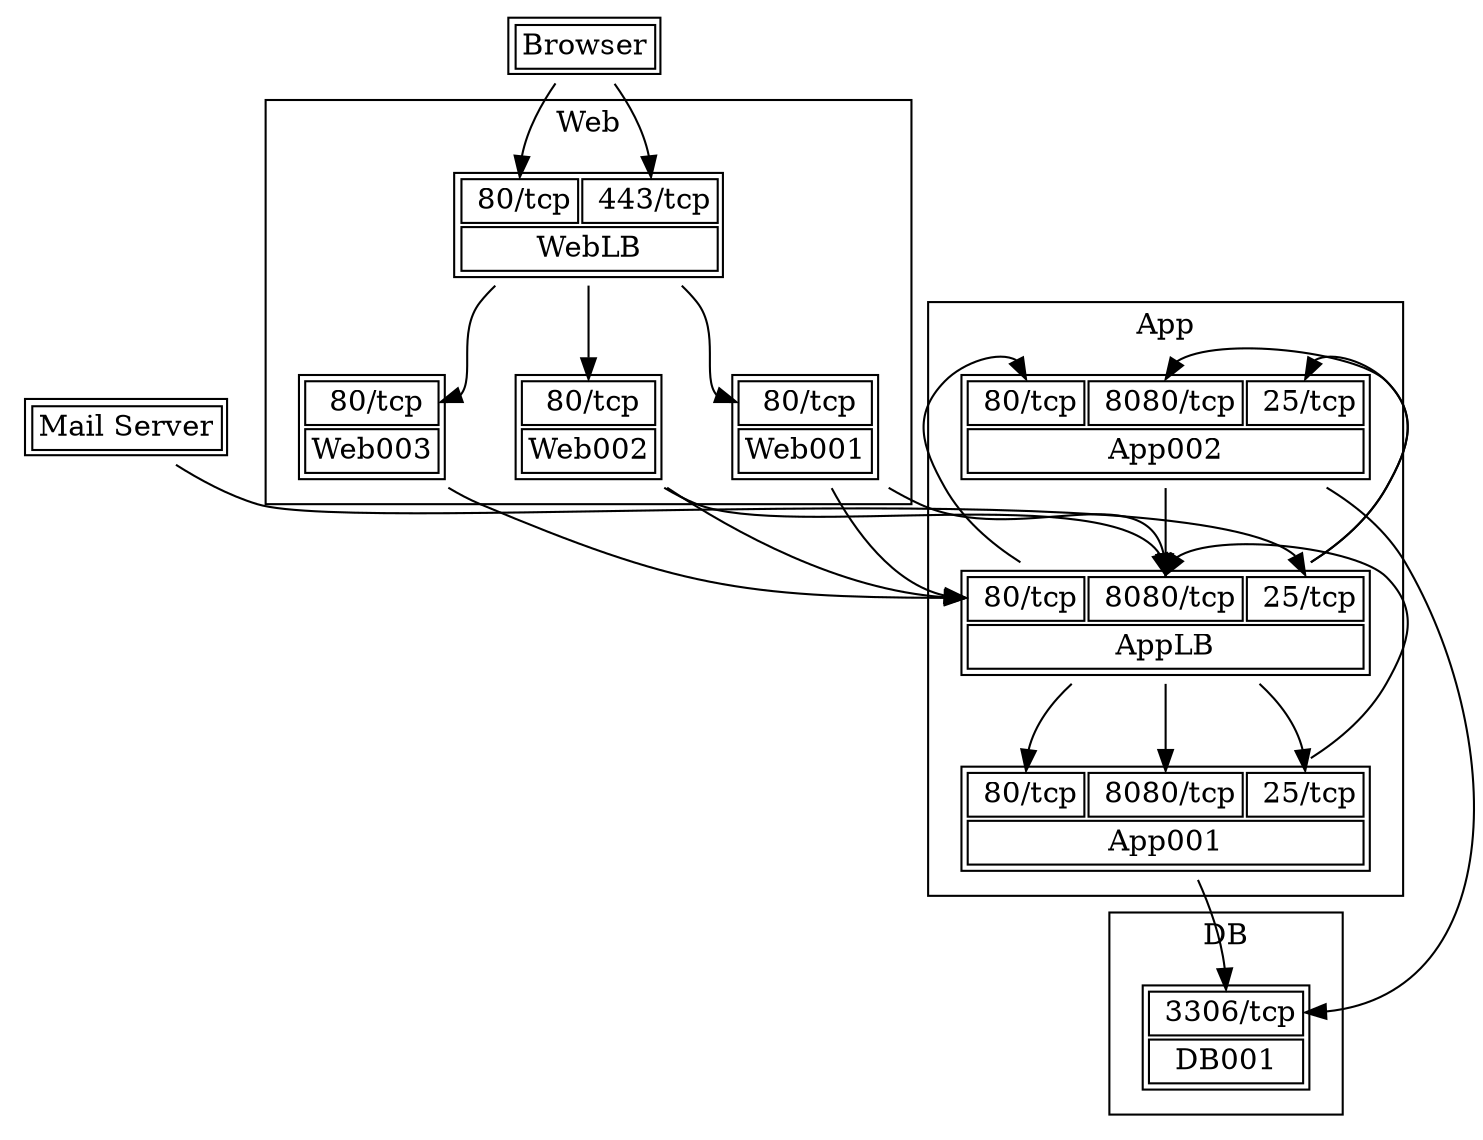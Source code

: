 digraph simple {
  subgraph cluster_Web {
    label="Web";
    1[label=<<table><tr><td port="p80tcp"> 80/tcp</td></tr><tr><td colspan="1">Web003</td></tr></table>>,shape="plaintext"];
  }
  subgraph cluster_Web {
    label="Web";
    2[label=<<table><tr><td port="p80tcp"> 80/tcp</td></tr><tr><td colspan="1">Web002</td></tr></table>>,shape="plaintext"];
  }
  subgraph cluster_Web {
    label="Web";
    3[label=<<table><tr><td port="p80tcp"> 80/tcp</td></tr><tr><td colspan="1">Web001</td></tr></table>>,shape="plaintext"];
  }
  subgraph cluster_Web {
    label="Web";
    4[label=<<table><tr><td port="p80tcp"> 80/tcp</td><td port="p443tcp"> 443/tcp</td></tr><tr><td colspan="2">WebLB</td></tr></table>>,shape="plaintext"];
  }
  subgraph cluster_App {
    label="App";
    5[label=<<table><tr><td port="p80tcp"> 80/tcp</td><td port="p8080tcp"> 8080/tcp</td><td port="p25tcp"> 25/tcp</td></tr><tr><td colspan="3">App002</td></tr></table>>,shape="plaintext"];
  }
  subgraph cluster_App {
    label="App";
    6[label=<<table><tr><td port="p80tcp"> 80/tcp</td><td port="p8080tcp"> 8080/tcp</td><td port="p25tcp"> 25/tcp</td></tr><tr><td colspan="3">App001</td></tr></table>>,shape="plaintext"];
  }
  subgraph cluster_App {
    label="App";
    7[label=<<table><tr><td port="p80tcp"> 80/tcp</td><td port="p8080tcp"> 8080/tcp</td><td port="p25tcp"> 25/tcp</td></tr><tr><td colspan="3">AppLB</td></tr></table>>,shape="plaintext"];
  }
  subgraph cluster_DB {
    label="DB";
    8[label=<<table><tr><td port="p3306tcp"> 3306/tcp</td></tr><tr><td colspan="1">DB001</td></tr></table>>,shape="plaintext"];
  }
  rankdir="TB";
  9[label=<<table><tr><td>Mail Server</td></tr></table>>,shape="plaintext"];
  10[label=<<table><tr><td>Browser</td></tr></table>>,shape="plaintext"];
  4;
  7;
  3;
  2;
  1;
  6;
  5;
  8;
  10 -> 4:p80tcp;
  10 -> 4:p443tcp;
  9 -> 7:p25tcp;
  4 -> 3:p80tcp;
  4 -> 2:p80tcp;
  4 -> 1:p80tcp;
  3 -> 7:p80tcp;
  2 -> 7:p80tcp;
  3 -> 7:p8080tcp;
  2 -> 7:p8080tcp;
  1 -> 7:p80tcp;
  6 -> 7:p8080tcp;
  5 -> 7:p8080tcp;
  7 -> 6:p25tcp;
  7 -> 6:p80tcp;
  7 -> 6:p8080tcp;
  7 -> 5:p25tcp;
  7 -> 5:p80tcp;
  7 -> 5:p8080tcp;
  6 -> 8:p3306tcp;
  5 -> 8:p3306tcp;
}
